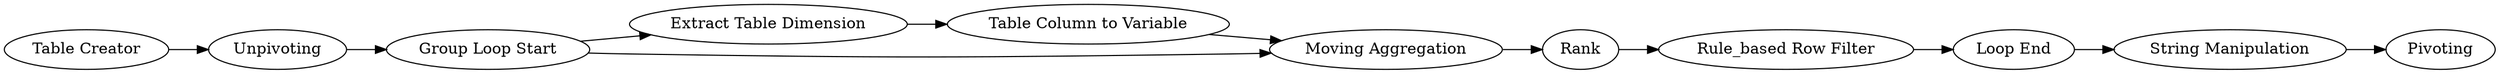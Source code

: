 digraph {
	"407359326596414403_19" [label=Pivoting]
	"407359326596414403_15" [label="Table Column to Variable"]
	"407359326596414403_17" [label="Rule_based Row Filter"]
	"407359326596414403_14" [label=Rank]
	"407359326596414403_23" [label="String Manipulation"]
	"407359326596414403_6" [label=Unpivoting]
	"407359326596414403_5" [label="Table Creator"]
	"407359326596414403_10" [label="Extract Table Dimension"]
	"407359326596414403_18" [label="Loop End"]
	"407359326596414403_16" [label="Group Loop Start"]
	"407359326596414403_7" [label="Moving Aggregation"]
	"407359326596414403_16" -> "407359326596414403_7"
	"407359326596414403_10" -> "407359326596414403_15"
	"407359326596414403_6" -> "407359326596414403_16"
	"407359326596414403_15" -> "407359326596414403_7"
	"407359326596414403_7" -> "407359326596414403_14"
	"407359326596414403_14" -> "407359326596414403_17"
	"407359326596414403_16" -> "407359326596414403_10"
	"407359326596414403_17" -> "407359326596414403_18"
	"407359326596414403_18" -> "407359326596414403_23"
	"407359326596414403_5" -> "407359326596414403_6"
	"407359326596414403_23" -> "407359326596414403_19"
	rankdir=LR
}
